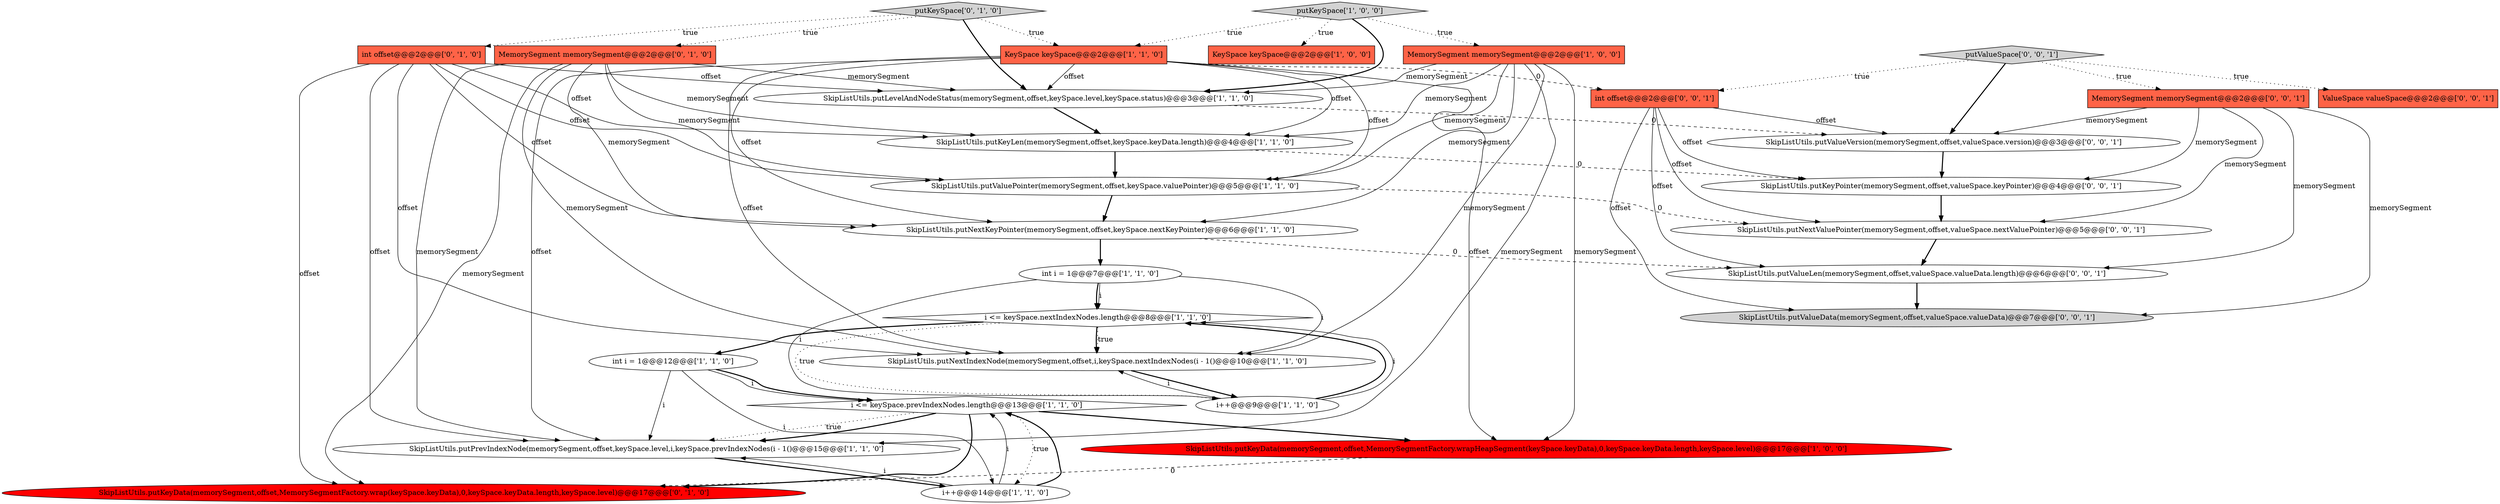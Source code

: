 digraph {
25 [style = filled, label = "int offset@@@2@@@['0', '0', '1']", fillcolor = tomato, shape = box image = "AAA0AAABBB3BBB"];
27 [style = filled, label = "SkipListUtils.putValueData(memorySegment,offset,valueSpace.valueData)@@@7@@@['0', '0', '1']", fillcolor = lightgray, shape = ellipse image = "AAA0AAABBB3BBB"];
22 [style = filled, label = "putValueSpace['0', '0', '1']", fillcolor = lightgray, shape = diamond image = "AAA0AAABBB3BBB"];
10 [style = filled, label = "KeySpace keySpace@@@2@@@['1', '0', '0']", fillcolor = tomato, shape = box image = "AAA0AAABBB1BBB"];
18 [style = filled, label = "int offset@@@2@@@['0', '1', '0']", fillcolor = tomato, shape = box image = "AAA0AAABBB2BBB"];
29 [style = filled, label = "SkipListUtils.putValueVersion(memorySegment,offset,valueSpace.version)@@@3@@@['0', '0', '1']", fillcolor = white, shape = ellipse image = "AAA0AAABBB3BBB"];
17 [style = filled, label = "putKeySpace['0', '1', '0']", fillcolor = lightgray, shape = diamond image = "AAA0AAABBB2BBB"];
28 [style = filled, label = "SkipListUtils.putValueLen(memorySegment,offset,valueSpace.valueData.length)@@@6@@@['0', '0', '1']", fillcolor = white, shape = ellipse image = "AAA0AAABBB3BBB"];
11 [style = filled, label = "i <= keySpace.prevIndexNodes.length@@@13@@@['1', '1', '0']", fillcolor = white, shape = diamond image = "AAA0AAABBB1BBB"];
5 [style = filled, label = "SkipListUtils.putPrevIndexNode(memorySegment,offset,keySpace.level,i,keySpace.prevIndexNodes(i - 1()@@@15@@@['1', '1', '0']", fillcolor = white, shape = ellipse image = "AAA0AAABBB1BBB"];
20 [style = filled, label = "SkipListUtils.putKeyData(memorySegment,offset,MemorySegmentFactory.wrap(keySpace.keyData),0,keySpace.keyData.length,keySpace.level)@@@17@@@['0', '1', '0']", fillcolor = red, shape = ellipse image = "AAA1AAABBB2BBB"];
13 [style = filled, label = "KeySpace keySpace@@@2@@@['1', '1', '0']", fillcolor = tomato, shape = box image = "AAA0AAABBB1BBB"];
8 [style = filled, label = "MemorySegment memorySegment@@@2@@@['1', '0', '0']", fillcolor = tomato, shape = box image = "AAA0AAABBB1BBB"];
21 [style = filled, label = "ValueSpace valueSpace@@@2@@@['0', '0', '1']", fillcolor = tomato, shape = box image = "AAA0AAABBB3BBB"];
15 [style = filled, label = "SkipListUtils.putKeyData(memorySegment,offset,MemorySegmentFactory.wrapHeapSegment(keySpace.keyData),0,keySpace.keyData.length,keySpace.level)@@@17@@@['1', '0', '0']", fillcolor = red, shape = ellipse image = "AAA1AAABBB1BBB"];
12 [style = filled, label = "i <= keySpace.nextIndexNodes.length@@@8@@@['1', '1', '0']", fillcolor = white, shape = diamond image = "AAA0AAABBB1BBB"];
24 [style = filled, label = "SkipListUtils.putNextValuePointer(memorySegment,offset,valueSpace.nextValuePointer)@@@5@@@['0', '0', '1']", fillcolor = white, shape = ellipse image = "AAA0AAABBB3BBB"];
14 [style = filled, label = "SkipListUtils.putNextIndexNode(memorySegment,offset,i,keySpace.nextIndexNodes(i - 1()@@@10@@@['1', '1', '0']", fillcolor = white, shape = ellipse image = "AAA0AAABBB1BBB"];
0 [style = filled, label = "SkipListUtils.putLevelAndNodeStatus(memorySegment,offset,keySpace.level,keySpace.status)@@@3@@@['1', '1', '0']", fillcolor = white, shape = ellipse image = "AAA0AAABBB1BBB"];
6 [style = filled, label = "SkipListUtils.putValuePointer(memorySegment,offset,keySpace.valuePointer)@@@5@@@['1', '1', '0']", fillcolor = white, shape = ellipse image = "AAA0AAABBB1BBB"];
2 [style = filled, label = "SkipListUtils.putKeyLen(memorySegment,offset,keySpace.keyData.length)@@@4@@@['1', '1', '0']", fillcolor = white, shape = ellipse image = "AAA0AAABBB1BBB"];
7 [style = filled, label = "i++@@@14@@@['1', '1', '0']", fillcolor = white, shape = ellipse image = "AAA0AAABBB1BBB"];
4 [style = filled, label = "int i = 1@@@12@@@['1', '1', '0']", fillcolor = white, shape = ellipse image = "AAA0AAABBB1BBB"];
3 [style = filled, label = "i++@@@9@@@['1', '1', '0']", fillcolor = white, shape = ellipse image = "AAA0AAABBB1BBB"];
16 [style = filled, label = "SkipListUtils.putNextKeyPointer(memorySegment,offset,keySpace.nextKeyPointer)@@@6@@@['1', '1', '0']", fillcolor = white, shape = ellipse image = "AAA0AAABBB1BBB"];
19 [style = filled, label = "MemorySegment memorySegment@@@2@@@['0', '1', '0']", fillcolor = tomato, shape = box image = "AAA0AAABBB2BBB"];
23 [style = filled, label = "MemorySegment memorySegment@@@2@@@['0', '0', '1']", fillcolor = tomato, shape = box image = "AAA0AAABBB3BBB"];
26 [style = filled, label = "SkipListUtils.putKeyPointer(memorySegment,offset,valueSpace.keyPointer)@@@4@@@['0', '0', '1']", fillcolor = white, shape = ellipse image = "AAA0AAABBB3BBB"];
9 [style = filled, label = "int i = 1@@@7@@@['1', '1', '0']", fillcolor = white, shape = ellipse image = "AAA0AAABBB1BBB"];
1 [style = filled, label = "putKeySpace['1', '0', '0']", fillcolor = lightgray, shape = diamond image = "AAA0AAABBB1BBB"];
14->3 [style = bold, label=""];
9->14 [style = solid, label="i"];
25->27 [style = solid, label="offset"];
23->24 [style = solid, label="memorySegment"];
2->6 [style = bold, label=""];
18->6 [style = solid, label="offset"];
8->5 [style = solid, label="memorySegment"];
19->2 [style = solid, label="memorySegment"];
23->27 [style = solid, label="memorySegment"];
13->25 [style = dashed, label="0"];
8->2 [style = solid, label="memorySegment"];
1->13 [style = dotted, label="true"];
23->26 [style = solid, label="memorySegment"];
8->6 [style = solid, label="memorySegment"];
8->0 [style = solid, label="memorySegment"];
19->14 [style = solid, label="memorySegment"];
18->5 [style = solid, label="offset"];
18->20 [style = solid, label="offset"];
3->14 [style = solid, label="i"];
2->26 [style = dashed, label="0"];
25->29 [style = solid, label="offset"];
16->28 [style = dashed, label="0"];
16->9 [style = bold, label=""];
25->26 [style = solid, label="offset"];
13->0 [style = solid, label="offset"];
11->7 [style = dotted, label="true"];
18->14 [style = solid, label="offset"];
24->28 [style = bold, label=""];
12->3 [style = dotted, label="true"];
7->11 [style = bold, label=""];
22->23 [style = dotted, label="true"];
23->28 [style = solid, label="memorySegment"];
8->15 [style = solid, label="memorySegment"];
11->5 [style = dotted, label="true"];
1->0 [style = bold, label=""];
26->24 [style = bold, label=""];
13->5 [style = solid, label="offset"];
29->26 [style = bold, label=""];
19->16 [style = solid, label="memorySegment"];
12->14 [style = bold, label=""];
1->8 [style = dotted, label="true"];
19->6 [style = solid, label="memorySegment"];
5->7 [style = bold, label=""];
25->28 [style = solid, label="offset"];
4->7 [style = solid, label="i"];
22->21 [style = dotted, label="true"];
15->20 [style = dashed, label="0"];
1->10 [style = dotted, label="true"];
17->18 [style = dotted, label="true"];
22->25 [style = dotted, label="true"];
22->29 [style = bold, label=""];
3->12 [style = bold, label=""];
4->5 [style = solid, label="i"];
23->29 [style = solid, label="memorySegment"];
7->5 [style = solid, label="i"];
3->12 [style = solid, label="i"];
11->5 [style = bold, label=""];
13->6 [style = solid, label="offset"];
17->0 [style = bold, label=""];
0->29 [style = dashed, label="0"];
17->19 [style = dotted, label="true"];
9->12 [style = bold, label=""];
13->2 [style = solid, label="offset"];
13->14 [style = solid, label="offset"];
11->20 [style = bold, label=""];
13->15 [style = solid, label="offset"];
4->11 [style = solid, label="i"];
19->5 [style = solid, label="memorySegment"];
18->0 [style = solid, label="offset"];
13->16 [style = solid, label="offset"];
0->2 [style = bold, label=""];
19->0 [style = solid, label="memorySegment"];
8->14 [style = solid, label="memorySegment"];
11->15 [style = bold, label=""];
18->16 [style = solid, label="offset"];
12->14 [style = dotted, label="true"];
8->16 [style = solid, label="memorySegment"];
19->20 [style = solid, label="memorySegment"];
18->2 [style = solid, label="offset"];
12->4 [style = bold, label=""];
6->16 [style = bold, label=""];
6->24 [style = dashed, label="0"];
28->27 [style = bold, label=""];
4->11 [style = bold, label=""];
17->13 [style = dotted, label="true"];
9->12 [style = solid, label="i"];
7->11 [style = solid, label="i"];
25->24 [style = solid, label="offset"];
9->3 [style = solid, label="i"];
}
